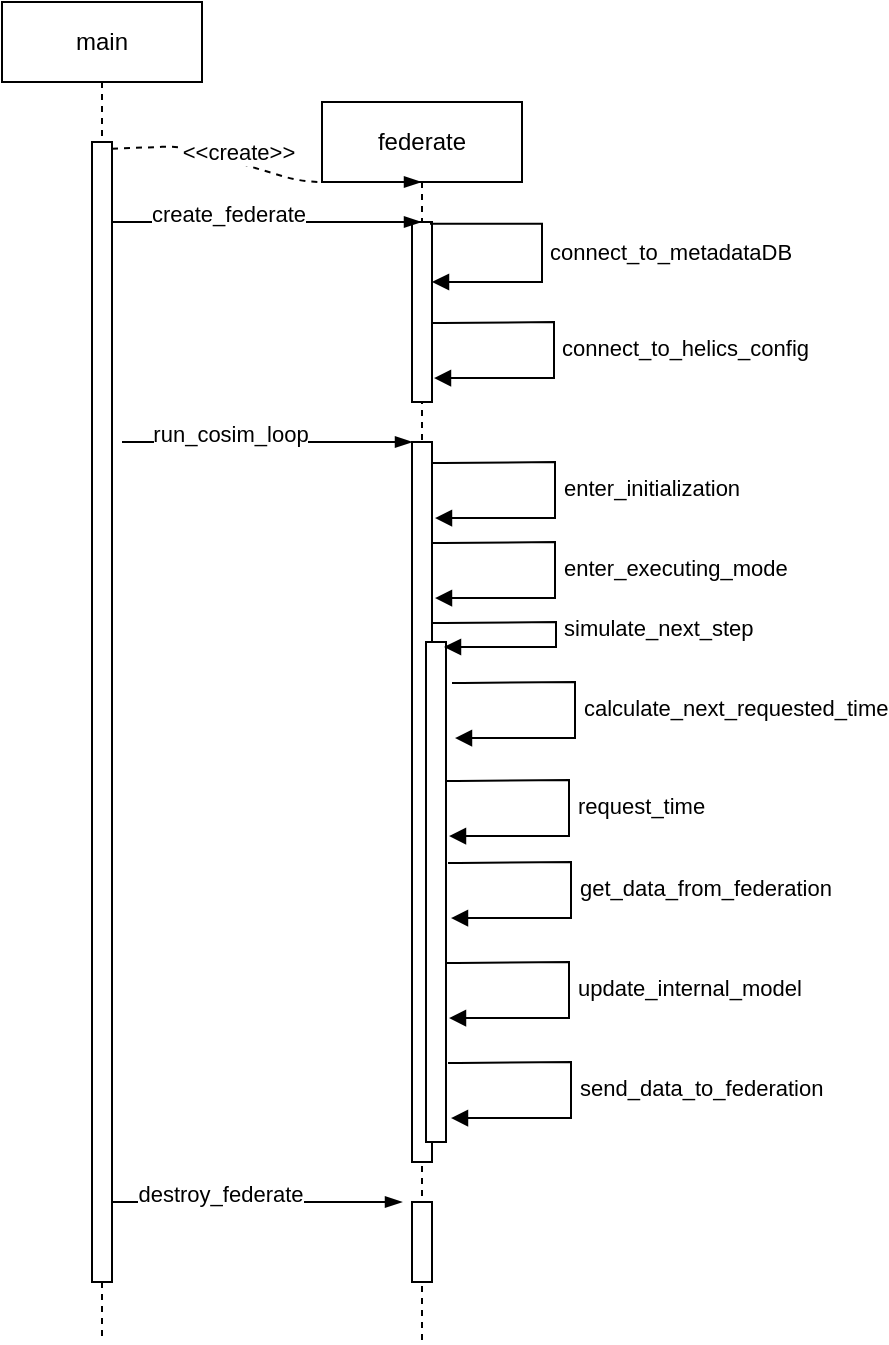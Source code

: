 <mxfile>
    <diagram id="ZTMf6IL_pcXrZ3T1AFQo" name="Page-1">
        <mxGraphModel dx="688" dy="461" grid="1" gridSize="10" guides="1" tooltips="1" connect="1" arrows="1" fold="1" page="1" pageScale="1" pageWidth="10000" pageHeight="10000" math="0" shadow="0">
            <root>
                <mxCell id="0"/>
                <mxCell id="1" parent="0"/>
                <mxCell id="2" value="main" style="shape=umlLifeline;perimeter=lifelinePerimeter;whiteSpace=wrap;html=1;container=1;collapsible=0;recursiveResize=0;outlineConnect=0;" vertex="1" parent="1">
                    <mxGeometry x="150" y="90" width="100" height="670" as="geometry"/>
                </mxCell>
                <mxCell id="5" value="" style="html=1;points=[];perimeter=orthogonalPerimeter;" vertex="1" parent="2">
                    <mxGeometry x="45" y="70" width="10" height="570" as="geometry"/>
                </mxCell>
                <mxCell id="29" value="" style="fontSize=12;html=1;endArrow=blockThin;endFill=1;" edge="1" parent="2">
                    <mxGeometry width="160" relative="1" as="geometry">
                        <mxPoint x="55" y="600" as="sourcePoint"/>
                        <mxPoint x="200" y="600" as="targetPoint"/>
                        <Array as="points">
                            <mxPoint x="60.5" y="600"/>
                        </Array>
                    </mxGeometry>
                </mxCell>
                <mxCell id="30" value="destroy_federate" style="edgeLabel;html=1;align=center;verticalAlign=middle;resizable=0;points=[];" vertex="1" connectable="0" parent="29">
                    <mxGeometry x="-0.254" y="4" relative="1" as="geometry">
                        <mxPoint as="offset"/>
                    </mxGeometry>
                </mxCell>
                <mxCell id="4" value="federate" style="shape=umlLifeline;perimeter=lifelinePerimeter;whiteSpace=wrap;html=1;container=1;collapsible=0;recursiveResize=0;outlineConnect=0;size=40;" vertex="1" parent="1">
                    <mxGeometry x="310" y="140" width="100" height="620" as="geometry"/>
                </mxCell>
                <mxCell id="9" value="" style="html=1;points=[];perimeter=orthogonalPerimeter;" vertex="1" parent="4">
                    <mxGeometry x="45" y="60" width="10" height="90" as="geometry"/>
                </mxCell>
                <mxCell id="13" value="connect_to_metadataDB" style="edgeStyle=orthogonalEdgeStyle;html=1;align=left;spacingLeft=2;endArrow=block;rounded=0;exitX=0.9;exitY=0.01;exitDx=0;exitDy=0;exitPerimeter=0;" edge="1" parent="4" source="9">
                    <mxGeometry relative="1" as="geometry">
                        <mxPoint x="100" y="90" as="sourcePoint"/>
                        <Array as="points">
                            <mxPoint x="54" y="61"/>
                            <mxPoint x="110" y="61"/>
                            <mxPoint x="110" y="90"/>
                            <mxPoint x="55" y="90"/>
                        </Array>
                        <mxPoint x="55" y="90" as="targetPoint"/>
                    </mxGeometry>
                </mxCell>
                <mxCell id="15" value="" style="html=1;points=[];perimeter=orthogonalPerimeter;" vertex="1" parent="4">
                    <mxGeometry x="45" y="170" width="10" height="360" as="geometry"/>
                </mxCell>
                <mxCell id="16" value="" style="fontSize=12;html=1;endArrow=blockThin;endFill=1;" edge="1" parent="4">
                    <mxGeometry width="160" relative="1" as="geometry">
                        <mxPoint x="-100" y="170" as="sourcePoint"/>
                        <mxPoint x="45" y="170" as="targetPoint"/>
                        <Array as="points">
                            <mxPoint x="-94.5" y="170"/>
                        </Array>
                    </mxGeometry>
                </mxCell>
                <mxCell id="17" value="run_cosim_loop" style="edgeLabel;html=1;align=center;verticalAlign=middle;resizable=0;points=[];" vertex="1" connectable="0" parent="16">
                    <mxGeometry x="-0.254" y="4" relative="1" as="geometry">
                        <mxPoint as="offset"/>
                    </mxGeometry>
                </mxCell>
                <mxCell id="14" value="connect_to_helics_config" style="edgeStyle=orthogonalEdgeStyle;html=1;align=left;spacingLeft=2;endArrow=block;rounded=0;exitX=0.95;exitY=0.561;exitDx=0;exitDy=0;exitPerimeter=0;entryX=1.1;entryY=0.867;entryDx=0;entryDy=0;entryPerimeter=0;" edge="1" parent="4" source="9" target="9">
                    <mxGeometry relative="1" as="geometry">
                        <mxPoint x="60" y="112.1" as="sourcePoint"/>
                        <Array as="points">
                            <mxPoint x="60" y="111"/>
                            <mxPoint x="116" y="110"/>
                            <mxPoint x="116" y="138"/>
                        </Array>
                        <mxPoint x="60" y="139" as="targetPoint"/>
                    </mxGeometry>
                </mxCell>
                <mxCell id="18" value="enter_initialization" style="edgeStyle=orthogonalEdgeStyle;html=1;align=left;spacingLeft=2;endArrow=block;rounded=0;exitX=0.95;exitY=0.561;exitDx=0;exitDy=0;exitPerimeter=0;entryX=1.1;entryY=0.867;entryDx=0;entryDy=0;entryPerimeter=0;" edge="1" parent="4">
                    <mxGeometry relative="1" as="geometry">
                        <mxPoint x="55" y="180.49" as="sourcePoint"/>
                        <Array as="points">
                            <mxPoint x="60.5" y="181"/>
                            <mxPoint x="116.5" y="180"/>
                            <mxPoint x="116.5" y="208"/>
                        </Array>
                        <mxPoint x="56.5" y="208.03" as="targetPoint"/>
                    </mxGeometry>
                </mxCell>
                <mxCell id="19" value="enter_executing_mode" style="edgeStyle=orthogonalEdgeStyle;html=1;align=left;spacingLeft=2;endArrow=block;rounded=0;exitX=0.95;exitY=0.561;exitDx=0;exitDy=0;exitPerimeter=0;entryX=1.1;entryY=0.867;entryDx=0;entryDy=0;entryPerimeter=0;" edge="1" parent="4">
                    <mxGeometry relative="1" as="geometry">
                        <mxPoint x="55" y="220.49" as="sourcePoint"/>
                        <Array as="points">
                            <mxPoint x="60.5" y="221"/>
                            <mxPoint x="116.5" y="220"/>
                            <mxPoint x="116.5" y="248"/>
                        </Array>
                        <mxPoint x="56.5" y="248.03" as="targetPoint"/>
                    </mxGeometry>
                </mxCell>
                <mxCell id="20" value="" style="html=1;points=[];perimeter=orthogonalPerimeter;" vertex="1" parent="4">
                    <mxGeometry x="52" y="270" width="10" height="250" as="geometry"/>
                </mxCell>
                <mxCell id="21" value="simulate_next_step" style="edgeStyle=orthogonalEdgeStyle;html=1;align=left;spacingLeft=2;endArrow=block;rounded=0;exitX=0.95;exitY=0.561;exitDx=0;exitDy=0;exitPerimeter=0;entryX=0.9;entryY=0.01;entryDx=0;entryDy=0;entryPerimeter=0;" edge="1" parent="4" target="20">
                    <mxGeometry relative="1" as="geometry">
                        <mxPoint x="55" y="260.49" as="sourcePoint"/>
                        <Array as="points">
                            <mxPoint x="61" y="261"/>
                            <mxPoint x="117" y="260"/>
                            <mxPoint x="117" y="272"/>
                        </Array>
                        <mxPoint x="56.5" y="288.03" as="targetPoint"/>
                    </mxGeometry>
                </mxCell>
                <mxCell id="28" value="" style="html=1;points=[];perimeter=orthogonalPerimeter;" vertex="1" parent="4">
                    <mxGeometry x="45" y="550" width="10" height="40" as="geometry"/>
                </mxCell>
                <mxCell id="6" value="" style="fontSize=12;html=1;endArrow=blockThin;endFill=1;dashed=1;exitX=1;exitY=0.006;exitDx=0;exitDy=0;exitPerimeter=0;" edge="1" parent="1" source="5" target="4">
                    <mxGeometry width="160" relative="1" as="geometry">
                        <mxPoint x="620" y="390" as="sourcePoint"/>
                        <mxPoint x="270" y="250" as="targetPoint"/>
                        <Array as="points">
                            <mxPoint x="240" y="162"/>
                            <mxPoint x="300" y="180"/>
                        </Array>
                    </mxGeometry>
                </mxCell>
                <mxCell id="8" value="&amp;lt;&amp;lt;create&amp;gt;&amp;gt;" style="edgeLabel;html=1;align=center;verticalAlign=middle;resizable=0;points=[];" vertex="1" connectable="0" parent="6">
                    <mxGeometry x="-0.254" y="4" relative="1" as="geometry">
                        <mxPoint x="4" as="offset"/>
                    </mxGeometry>
                </mxCell>
                <mxCell id="10" value="" style="fontSize=12;html=1;endArrow=blockThin;endFill=1;" edge="1" parent="1" source="5" target="4">
                    <mxGeometry width="160" relative="1" as="geometry">
                        <mxPoint x="520" y="320" as="sourcePoint"/>
                        <mxPoint x="674.5" y="334" as="targetPoint"/>
                        <Array as="points">
                            <mxPoint x="220" y="200"/>
                        </Array>
                    </mxGeometry>
                </mxCell>
                <mxCell id="11" value="create_federate" style="edgeLabel;html=1;align=center;verticalAlign=middle;resizable=0;points=[];" vertex="1" connectable="0" parent="10">
                    <mxGeometry x="-0.254" y="4" relative="1" as="geometry">
                        <mxPoint as="offset"/>
                    </mxGeometry>
                </mxCell>
                <mxCell id="23" value="calculate_next_requested_time" style="edgeStyle=orthogonalEdgeStyle;html=1;align=left;spacingLeft=2;endArrow=block;rounded=0;exitX=0.95;exitY=0.561;exitDx=0;exitDy=0;exitPerimeter=0;entryX=1.1;entryY=0.867;entryDx=0;entryDy=0;entryPerimeter=0;" edge="1" parent="1">
                    <mxGeometry relative="1" as="geometry">
                        <mxPoint x="375" y="430.49" as="sourcePoint"/>
                        <Array as="points">
                            <mxPoint x="380.5" y="431"/>
                            <mxPoint x="436.5" y="430"/>
                            <mxPoint x="436.5" y="458"/>
                        </Array>
                        <mxPoint x="376.5" y="458.03" as="targetPoint"/>
                    </mxGeometry>
                </mxCell>
                <mxCell id="24" value="request_time" style="edgeStyle=orthogonalEdgeStyle;html=1;align=left;spacingLeft=2;endArrow=block;rounded=0;exitX=0.95;exitY=0.561;exitDx=0;exitDy=0;exitPerimeter=0;entryX=1.1;entryY=0.867;entryDx=0;entryDy=0;entryPerimeter=0;" edge="1" parent="1">
                    <mxGeometry relative="1" as="geometry">
                        <mxPoint x="372" y="479.49" as="sourcePoint"/>
                        <Array as="points">
                            <mxPoint x="377.5" y="480"/>
                            <mxPoint x="433.5" y="479"/>
                            <mxPoint x="433.5" y="507"/>
                        </Array>
                        <mxPoint x="373.5" y="507.03" as="targetPoint"/>
                    </mxGeometry>
                </mxCell>
                <mxCell id="25" value="get_data_from_federation" style="edgeStyle=orthogonalEdgeStyle;html=1;align=left;spacingLeft=2;endArrow=block;rounded=0;exitX=0.95;exitY=0.561;exitDx=0;exitDy=0;exitPerimeter=0;entryX=1.1;entryY=0.867;entryDx=0;entryDy=0;entryPerimeter=0;" edge="1" parent="1">
                    <mxGeometry relative="1" as="geometry">
                        <mxPoint x="373" y="520.49" as="sourcePoint"/>
                        <Array as="points">
                            <mxPoint x="378.5" y="521"/>
                            <mxPoint x="434.5" y="520"/>
                            <mxPoint x="434.5" y="548"/>
                        </Array>
                        <mxPoint x="374.5" y="548.03" as="targetPoint"/>
                    </mxGeometry>
                </mxCell>
                <mxCell id="26" value="update_internal_model" style="edgeStyle=orthogonalEdgeStyle;html=1;align=left;spacingLeft=2;endArrow=block;rounded=0;exitX=0.95;exitY=0.561;exitDx=0;exitDy=0;exitPerimeter=0;entryX=1.1;entryY=0.867;entryDx=0;entryDy=0;entryPerimeter=0;" edge="1" parent="1">
                    <mxGeometry relative="1" as="geometry">
                        <mxPoint x="372" y="570.49" as="sourcePoint"/>
                        <Array as="points">
                            <mxPoint x="377.5" y="571"/>
                            <mxPoint x="433.5" y="570"/>
                            <mxPoint x="433.5" y="598"/>
                        </Array>
                        <mxPoint x="373.5" y="598.03" as="targetPoint"/>
                    </mxGeometry>
                </mxCell>
                <mxCell id="27" value="send_data_to_federation" style="edgeStyle=orthogonalEdgeStyle;html=1;align=left;spacingLeft=2;endArrow=block;rounded=0;exitX=0.95;exitY=0.561;exitDx=0;exitDy=0;exitPerimeter=0;entryX=1.1;entryY=0.867;entryDx=0;entryDy=0;entryPerimeter=0;" edge="1" parent="1">
                    <mxGeometry relative="1" as="geometry">
                        <mxPoint x="373" y="620.49" as="sourcePoint"/>
                        <Array as="points">
                            <mxPoint x="378.5" y="621"/>
                            <mxPoint x="434.5" y="620"/>
                            <mxPoint x="434.5" y="648"/>
                        </Array>
                        <mxPoint x="374.5" y="648.03" as="targetPoint"/>
                    </mxGeometry>
                </mxCell>
            </root>
        </mxGraphModel>
    </diagram>
</mxfile>